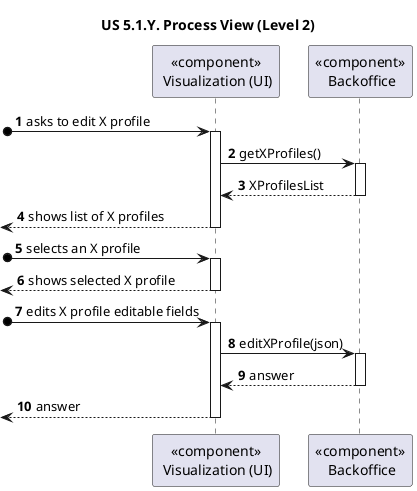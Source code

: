 @startuml
'https://plantuml.com/sequence-diagram

title "US 5.1.Y. Process View (Level 2)"

autonumber

participant "<<component>>\n Visualization (UI)" as UI
participant "<<component>>\n Backoffice" as BACK


[o-> UI : asks to edit X profile
activate UI

UI -> BACK : getXProfiles()
activate BACK

BACK --> UI : XProfilesList
deactivate BACK


<-- UI : shows list of X profiles
deactivate UI


[o-> UI : selects an X profile
activate UI

<-- UI : shows selected X profile
deactivate UI


[o-> UI : edits X profile editable fields
activate UI

UI -> BACK : editXProfile(json)
activate BACK

BACK --> UI : answer
deactivate BACK

<-- UI : answer
deactivate UI

@enduml